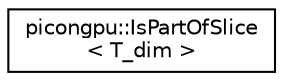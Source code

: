 digraph "Graphical Class Hierarchy"
{
 // LATEX_PDF_SIZE
  edge [fontname="Helvetica",fontsize="10",labelfontname="Helvetica",labelfontsize="10"];
  node [fontname="Helvetica",fontsize="10",shape=record];
  rankdir="LR";
  Node0 [label="picongpu::IsPartOfSlice\l\< T_dim \>",height=0.2,width=0.4,color="black", fillcolor="white", style="filled",URL="$structpicongpu_1_1_is_part_of_slice.html",tooltip="Check if an offset is part of the slicing domain."];
}

